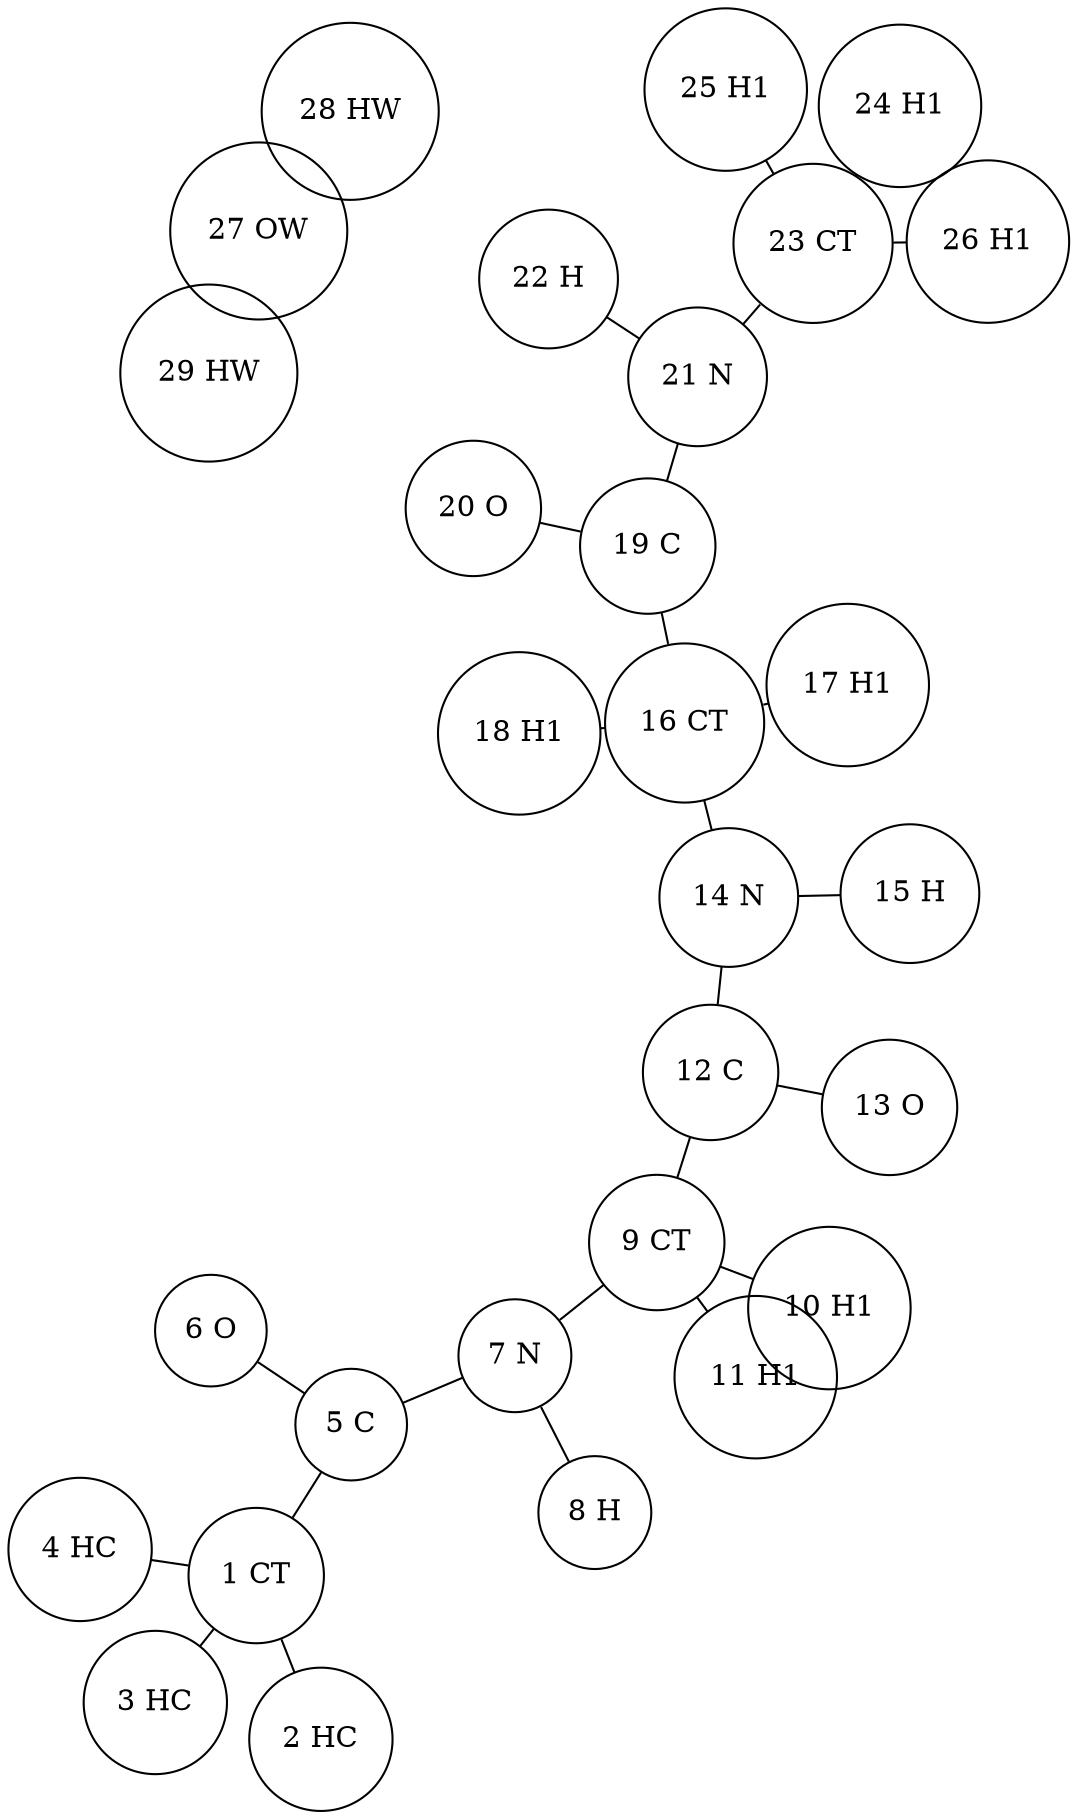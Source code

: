 
        graph G {
          layout=neato
          overlap=true
          node [shape="circle"]
    "1 CT"  -- "2 HC" ;
"1 CT"  -- "3 HC" ;
"1 CT"  -- "4 HC" ;
"1 CT"  -- "5 C" ;
"5 C"  -- "6 O" ;
"5 C"  -- "7 N" ;
"7 N"  -- "8 H" ;
"7 N"  -- "9 CT" ;
"9 CT"  -- "10 H1" ;
"9 CT"  -- "11 H1" ;
"9 CT"  -- "12 C" ;
"12 C"  -- "13 O" ;
"12 C"  -- "14 N" ;
"14 N"  -- "15 H" ;
"14 N"  -- "16 CT" ;
"16 CT"  -- "17 H1" ;
"16 CT"  -- "18 H1" ;
"16 CT"  -- "19 C" ;
"19 C"  -- "20 O" ;
"19 C"  -- "21 N" ;
"21 N"  -- "22 H" ;
"21 N"  -- "23 CT" ;
"23 CT"  -- "24 H1" ;
"23 CT"  -- "25 H1" ;
"23 CT"  -- "26 H1" ;
"27 OW"  -- "28 HW" ;
"27 OW"  -- "29 HW" ;
        }
    